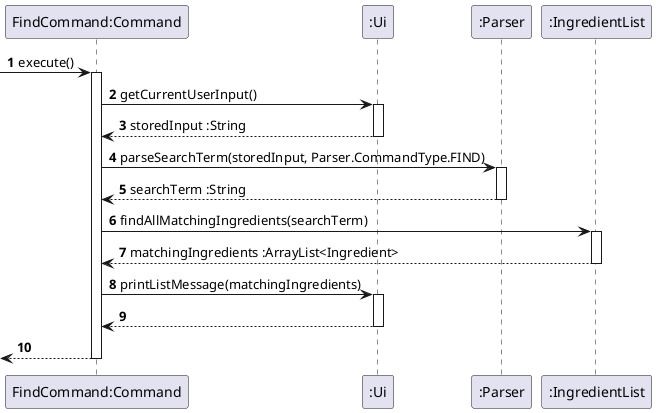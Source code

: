 @startuml
'https://plantuml.com/class-diagram

autonumber

-> "FindCommand:Command": execute()
activate "FindCommand:Command"

"FindCommand:Command" -> ":Ui": getCurrentUserInput()
activate ":Ui"
"FindCommand:Command" <-- ":Ui": storedInput :String
deactivate ":Ui"

"FindCommand:Command" -> ":Parser": parseSearchTerm(storedInput, Parser.CommandType.FIND)
activate ":Parser"
"FindCommand:Command" <-- ":Parser": searchTerm :String
deactivate ":Parser"
"FindCommand:Command" -> ":IngredientList": findAllMatchingIngredients(searchTerm)
activate ":IngredientList"
"FindCommand:Command" <--":IngredientList": matchingIngredients :ArrayList<Ingredient>
deactivate ":IngredientList"
"FindCommand:Command" -> ":Ui": printListMessage(matchingIngredients)
activate ":Ui"
"FindCommand:Command" <-- ":Ui"
deactivate ":Ui"

<-- "FindCommand:Command"
deactivate "FindCommand:Command"

@enduml